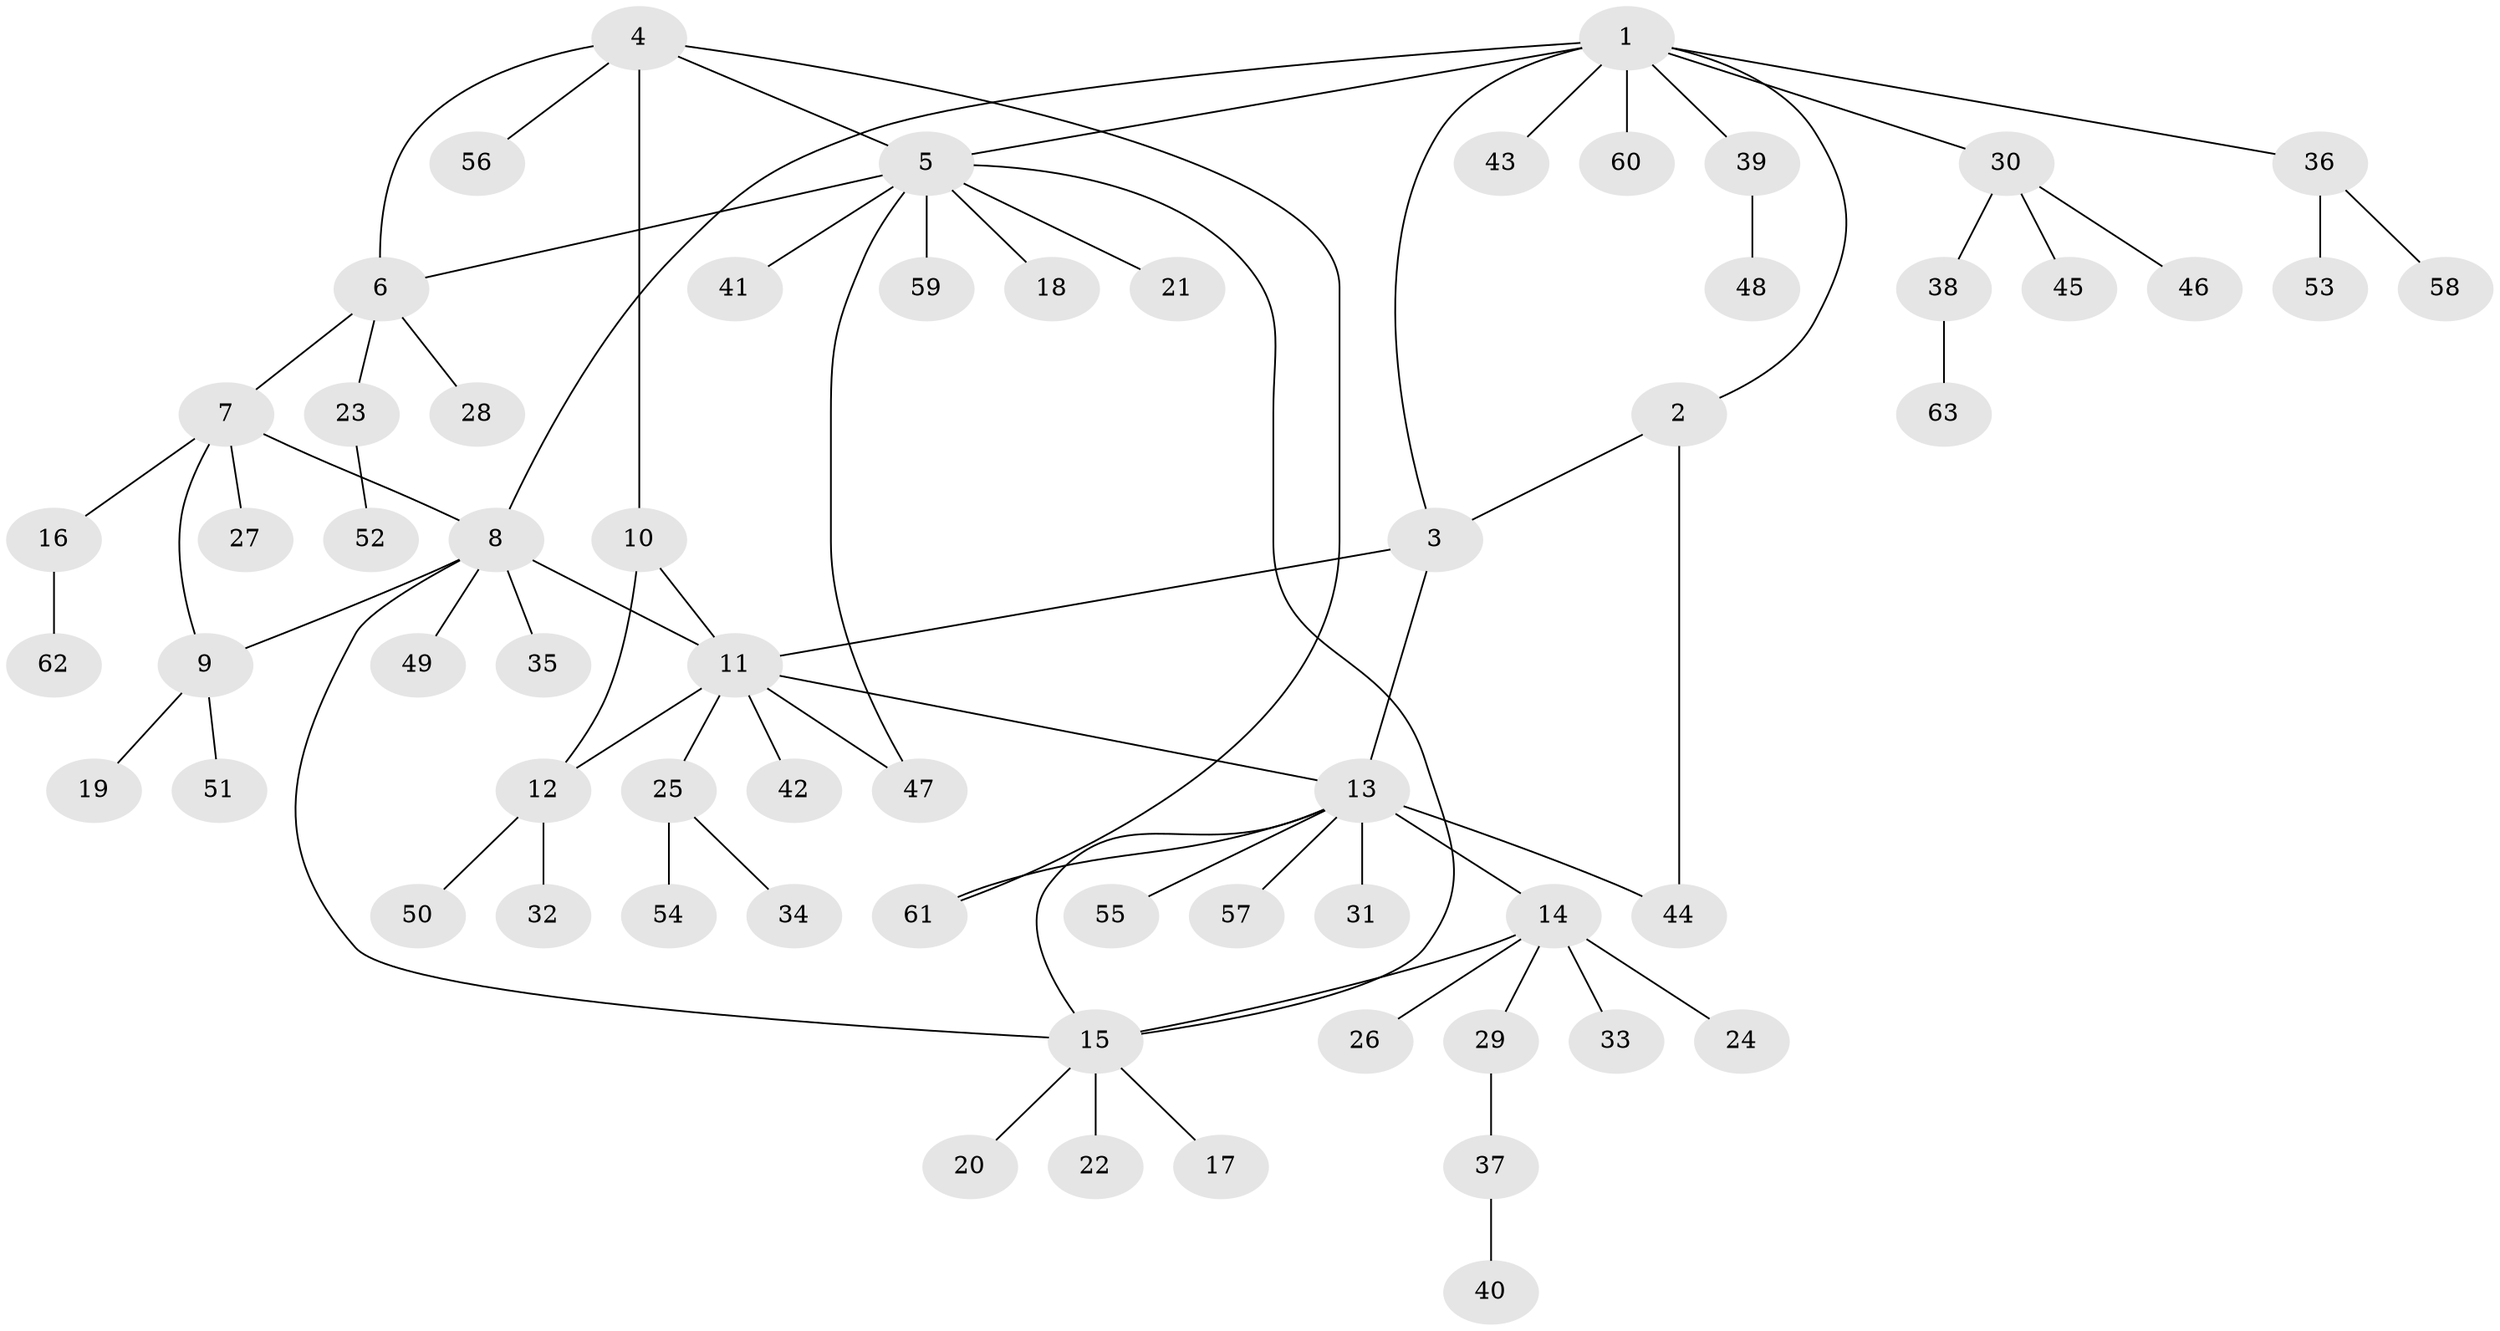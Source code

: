 // Generated by graph-tools (version 1.1) at 2025/37/03/09/25 02:37:28]
// undirected, 63 vertices, 76 edges
graph export_dot {
graph [start="1"]
  node [color=gray90,style=filled];
  1;
  2;
  3;
  4;
  5;
  6;
  7;
  8;
  9;
  10;
  11;
  12;
  13;
  14;
  15;
  16;
  17;
  18;
  19;
  20;
  21;
  22;
  23;
  24;
  25;
  26;
  27;
  28;
  29;
  30;
  31;
  32;
  33;
  34;
  35;
  36;
  37;
  38;
  39;
  40;
  41;
  42;
  43;
  44;
  45;
  46;
  47;
  48;
  49;
  50;
  51;
  52;
  53;
  54;
  55;
  56;
  57;
  58;
  59;
  60;
  61;
  62;
  63;
  1 -- 2;
  1 -- 3;
  1 -- 5;
  1 -- 8;
  1 -- 30;
  1 -- 36;
  1 -- 39;
  1 -- 43;
  1 -- 60;
  2 -- 3;
  2 -- 44;
  3 -- 11;
  3 -- 13;
  4 -- 5;
  4 -- 6;
  4 -- 10;
  4 -- 56;
  4 -- 61;
  5 -- 6;
  5 -- 15;
  5 -- 18;
  5 -- 21;
  5 -- 41;
  5 -- 47;
  5 -- 59;
  6 -- 7;
  6 -- 23;
  6 -- 28;
  7 -- 8;
  7 -- 9;
  7 -- 16;
  7 -- 27;
  8 -- 9;
  8 -- 11;
  8 -- 15;
  8 -- 35;
  8 -- 49;
  9 -- 19;
  9 -- 51;
  10 -- 11;
  10 -- 12;
  11 -- 12;
  11 -- 13;
  11 -- 25;
  11 -- 42;
  11 -- 47;
  12 -- 32;
  12 -- 50;
  13 -- 14;
  13 -- 15;
  13 -- 31;
  13 -- 44;
  13 -- 55;
  13 -- 57;
  13 -- 61;
  14 -- 15;
  14 -- 24;
  14 -- 26;
  14 -- 29;
  14 -- 33;
  15 -- 17;
  15 -- 20;
  15 -- 22;
  16 -- 62;
  23 -- 52;
  25 -- 34;
  25 -- 54;
  29 -- 37;
  30 -- 38;
  30 -- 45;
  30 -- 46;
  36 -- 53;
  36 -- 58;
  37 -- 40;
  38 -- 63;
  39 -- 48;
}
